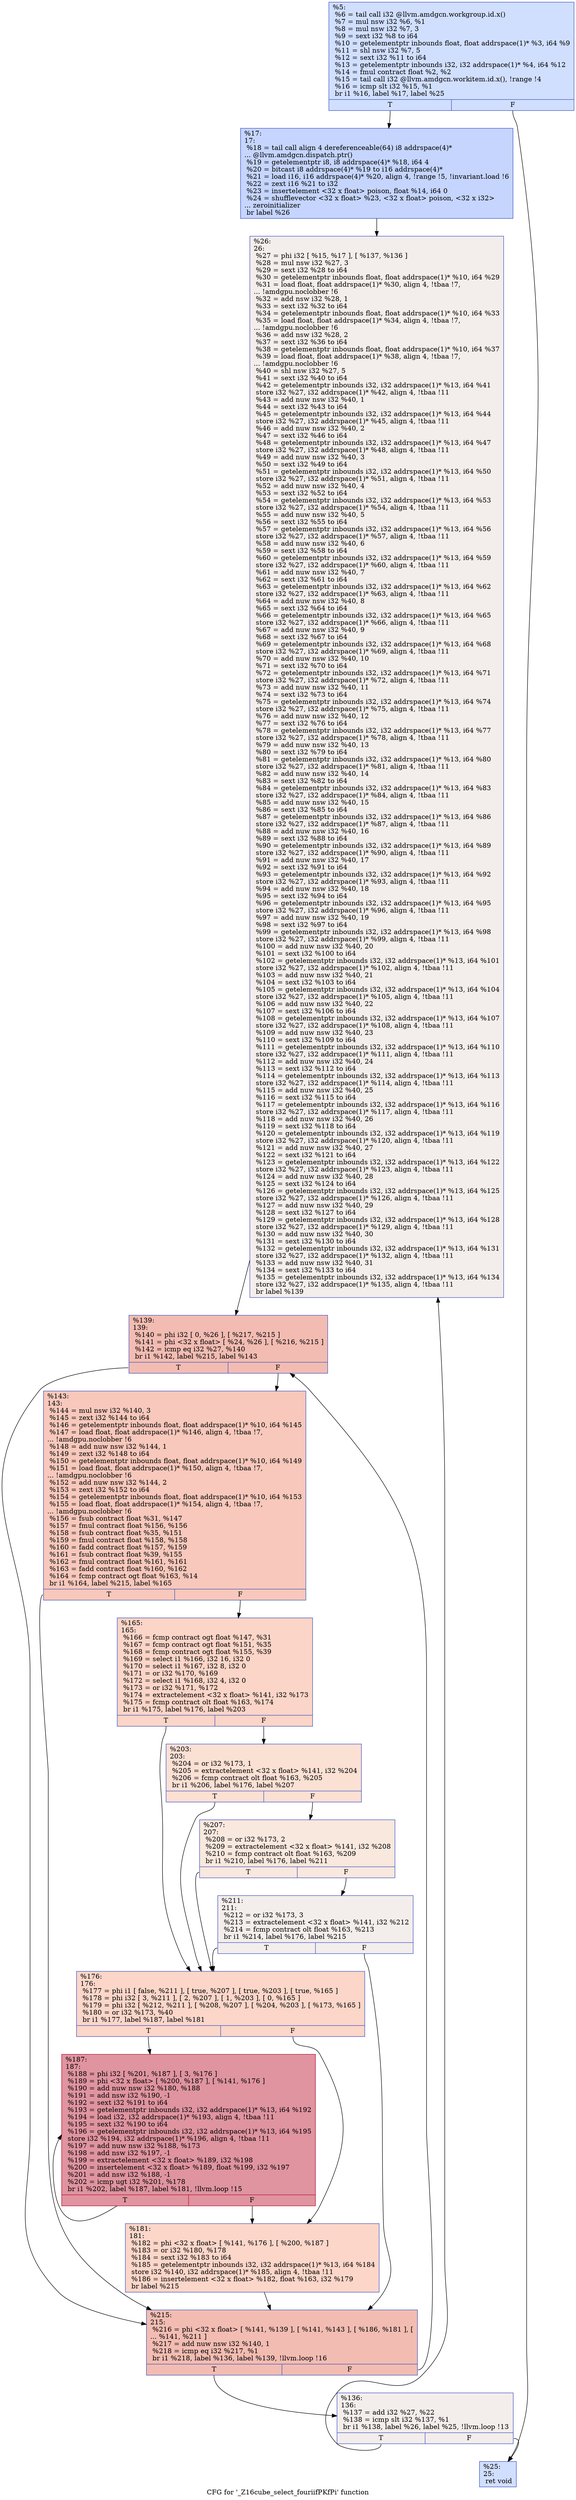 digraph "CFG for '_Z16cube_select_fouriifPKfPi' function" {
	label="CFG for '_Z16cube_select_fouriifPKfPi' function";

	Node0x5591e10 [shape=record,color="#3d50c3ff", style=filled, fillcolor="#96b7ff70",label="{%5:\l  %6 = tail call i32 @llvm.amdgcn.workgroup.id.x()\l  %7 = mul nsw i32 %6, %1\l  %8 = mul nsw i32 %7, 3\l  %9 = sext i32 %8 to i64\l  %10 = getelementptr inbounds float, float addrspace(1)* %3, i64 %9\l  %11 = shl nsw i32 %7, 5\l  %12 = sext i32 %11 to i64\l  %13 = getelementptr inbounds i32, i32 addrspace(1)* %4, i64 %12\l  %14 = fmul contract float %2, %2\l  %15 = tail call i32 @llvm.amdgcn.workitem.id.x(), !range !4\l  %16 = icmp slt i32 %15, %1\l  br i1 %16, label %17, label %25\l|{<s0>T|<s1>F}}"];
	Node0x5591e10:s0 -> Node0x5592720;
	Node0x5591e10:s1 -> Node0x5593a30;
	Node0x5592720 [shape=record,color="#3d50c3ff", style=filled, fillcolor="#7ea1fa70",label="{%17:\l17:                                               \l  %18 = tail call align 4 dereferenceable(64) i8 addrspace(4)*\l... @llvm.amdgcn.dispatch.ptr()\l  %19 = getelementptr i8, i8 addrspace(4)* %18, i64 4\l  %20 = bitcast i8 addrspace(4)* %19 to i16 addrspace(4)*\l  %21 = load i16, i16 addrspace(4)* %20, align 4, !range !5, !invariant.load !6\l  %22 = zext i16 %21 to i32\l  %23 = insertelement \<32 x float\> poison, float %14, i64 0\l  %24 = shufflevector \<32 x float\> %23, \<32 x float\> poison, \<32 x i32\>\l... zeroinitializer\l  br label %26\l}"];
	Node0x5592720 -> Node0x5595200;
	Node0x5593a30 [shape=record,color="#3d50c3ff", style=filled, fillcolor="#96b7ff70",label="{%25:\l25:                                               \l  ret void\l}"];
	Node0x5595200 [shape=record,color="#3d50c3ff", style=filled, fillcolor="#e5d8d170",label="{%26:\l26:                                               \l  %27 = phi i32 [ %15, %17 ], [ %137, %136 ]\l  %28 = mul nsw i32 %27, 3\l  %29 = sext i32 %28 to i64\l  %30 = getelementptr inbounds float, float addrspace(1)* %10, i64 %29\l  %31 = load float, float addrspace(1)* %30, align 4, !tbaa !7,\l... !amdgpu.noclobber !6\l  %32 = add nsw i32 %28, 1\l  %33 = sext i32 %32 to i64\l  %34 = getelementptr inbounds float, float addrspace(1)* %10, i64 %33\l  %35 = load float, float addrspace(1)* %34, align 4, !tbaa !7,\l... !amdgpu.noclobber !6\l  %36 = add nsw i32 %28, 2\l  %37 = sext i32 %36 to i64\l  %38 = getelementptr inbounds float, float addrspace(1)* %10, i64 %37\l  %39 = load float, float addrspace(1)* %38, align 4, !tbaa !7,\l... !amdgpu.noclobber !6\l  %40 = shl nsw i32 %27, 5\l  %41 = sext i32 %40 to i64\l  %42 = getelementptr inbounds i32, i32 addrspace(1)* %13, i64 %41\l  store i32 %27, i32 addrspace(1)* %42, align 4, !tbaa !11\l  %43 = add nuw nsw i32 %40, 1\l  %44 = sext i32 %43 to i64\l  %45 = getelementptr inbounds i32, i32 addrspace(1)* %13, i64 %44\l  store i32 %27, i32 addrspace(1)* %45, align 4, !tbaa !11\l  %46 = add nuw nsw i32 %40, 2\l  %47 = sext i32 %46 to i64\l  %48 = getelementptr inbounds i32, i32 addrspace(1)* %13, i64 %47\l  store i32 %27, i32 addrspace(1)* %48, align 4, !tbaa !11\l  %49 = add nuw nsw i32 %40, 3\l  %50 = sext i32 %49 to i64\l  %51 = getelementptr inbounds i32, i32 addrspace(1)* %13, i64 %50\l  store i32 %27, i32 addrspace(1)* %51, align 4, !tbaa !11\l  %52 = add nuw nsw i32 %40, 4\l  %53 = sext i32 %52 to i64\l  %54 = getelementptr inbounds i32, i32 addrspace(1)* %13, i64 %53\l  store i32 %27, i32 addrspace(1)* %54, align 4, !tbaa !11\l  %55 = add nuw nsw i32 %40, 5\l  %56 = sext i32 %55 to i64\l  %57 = getelementptr inbounds i32, i32 addrspace(1)* %13, i64 %56\l  store i32 %27, i32 addrspace(1)* %57, align 4, !tbaa !11\l  %58 = add nuw nsw i32 %40, 6\l  %59 = sext i32 %58 to i64\l  %60 = getelementptr inbounds i32, i32 addrspace(1)* %13, i64 %59\l  store i32 %27, i32 addrspace(1)* %60, align 4, !tbaa !11\l  %61 = add nuw nsw i32 %40, 7\l  %62 = sext i32 %61 to i64\l  %63 = getelementptr inbounds i32, i32 addrspace(1)* %13, i64 %62\l  store i32 %27, i32 addrspace(1)* %63, align 4, !tbaa !11\l  %64 = add nuw nsw i32 %40, 8\l  %65 = sext i32 %64 to i64\l  %66 = getelementptr inbounds i32, i32 addrspace(1)* %13, i64 %65\l  store i32 %27, i32 addrspace(1)* %66, align 4, !tbaa !11\l  %67 = add nuw nsw i32 %40, 9\l  %68 = sext i32 %67 to i64\l  %69 = getelementptr inbounds i32, i32 addrspace(1)* %13, i64 %68\l  store i32 %27, i32 addrspace(1)* %69, align 4, !tbaa !11\l  %70 = add nuw nsw i32 %40, 10\l  %71 = sext i32 %70 to i64\l  %72 = getelementptr inbounds i32, i32 addrspace(1)* %13, i64 %71\l  store i32 %27, i32 addrspace(1)* %72, align 4, !tbaa !11\l  %73 = add nuw nsw i32 %40, 11\l  %74 = sext i32 %73 to i64\l  %75 = getelementptr inbounds i32, i32 addrspace(1)* %13, i64 %74\l  store i32 %27, i32 addrspace(1)* %75, align 4, !tbaa !11\l  %76 = add nuw nsw i32 %40, 12\l  %77 = sext i32 %76 to i64\l  %78 = getelementptr inbounds i32, i32 addrspace(1)* %13, i64 %77\l  store i32 %27, i32 addrspace(1)* %78, align 4, !tbaa !11\l  %79 = add nuw nsw i32 %40, 13\l  %80 = sext i32 %79 to i64\l  %81 = getelementptr inbounds i32, i32 addrspace(1)* %13, i64 %80\l  store i32 %27, i32 addrspace(1)* %81, align 4, !tbaa !11\l  %82 = add nuw nsw i32 %40, 14\l  %83 = sext i32 %82 to i64\l  %84 = getelementptr inbounds i32, i32 addrspace(1)* %13, i64 %83\l  store i32 %27, i32 addrspace(1)* %84, align 4, !tbaa !11\l  %85 = add nuw nsw i32 %40, 15\l  %86 = sext i32 %85 to i64\l  %87 = getelementptr inbounds i32, i32 addrspace(1)* %13, i64 %86\l  store i32 %27, i32 addrspace(1)* %87, align 4, !tbaa !11\l  %88 = add nuw nsw i32 %40, 16\l  %89 = sext i32 %88 to i64\l  %90 = getelementptr inbounds i32, i32 addrspace(1)* %13, i64 %89\l  store i32 %27, i32 addrspace(1)* %90, align 4, !tbaa !11\l  %91 = add nuw nsw i32 %40, 17\l  %92 = sext i32 %91 to i64\l  %93 = getelementptr inbounds i32, i32 addrspace(1)* %13, i64 %92\l  store i32 %27, i32 addrspace(1)* %93, align 4, !tbaa !11\l  %94 = add nuw nsw i32 %40, 18\l  %95 = sext i32 %94 to i64\l  %96 = getelementptr inbounds i32, i32 addrspace(1)* %13, i64 %95\l  store i32 %27, i32 addrspace(1)* %96, align 4, !tbaa !11\l  %97 = add nuw nsw i32 %40, 19\l  %98 = sext i32 %97 to i64\l  %99 = getelementptr inbounds i32, i32 addrspace(1)* %13, i64 %98\l  store i32 %27, i32 addrspace(1)* %99, align 4, !tbaa !11\l  %100 = add nuw nsw i32 %40, 20\l  %101 = sext i32 %100 to i64\l  %102 = getelementptr inbounds i32, i32 addrspace(1)* %13, i64 %101\l  store i32 %27, i32 addrspace(1)* %102, align 4, !tbaa !11\l  %103 = add nuw nsw i32 %40, 21\l  %104 = sext i32 %103 to i64\l  %105 = getelementptr inbounds i32, i32 addrspace(1)* %13, i64 %104\l  store i32 %27, i32 addrspace(1)* %105, align 4, !tbaa !11\l  %106 = add nuw nsw i32 %40, 22\l  %107 = sext i32 %106 to i64\l  %108 = getelementptr inbounds i32, i32 addrspace(1)* %13, i64 %107\l  store i32 %27, i32 addrspace(1)* %108, align 4, !tbaa !11\l  %109 = add nuw nsw i32 %40, 23\l  %110 = sext i32 %109 to i64\l  %111 = getelementptr inbounds i32, i32 addrspace(1)* %13, i64 %110\l  store i32 %27, i32 addrspace(1)* %111, align 4, !tbaa !11\l  %112 = add nuw nsw i32 %40, 24\l  %113 = sext i32 %112 to i64\l  %114 = getelementptr inbounds i32, i32 addrspace(1)* %13, i64 %113\l  store i32 %27, i32 addrspace(1)* %114, align 4, !tbaa !11\l  %115 = add nuw nsw i32 %40, 25\l  %116 = sext i32 %115 to i64\l  %117 = getelementptr inbounds i32, i32 addrspace(1)* %13, i64 %116\l  store i32 %27, i32 addrspace(1)* %117, align 4, !tbaa !11\l  %118 = add nuw nsw i32 %40, 26\l  %119 = sext i32 %118 to i64\l  %120 = getelementptr inbounds i32, i32 addrspace(1)* %13, i64 %119\l  store i32 %27, i32 addrspace(1)* %120, align 4, !tbaa !11\l  %121 = add nuw nsw i32 %40, 27\l  %122 = sext i32 %121 to i64\l  %123 = getelementptr inbounds i32, i32 addrspace(1)* %13, i64 %122\l  store i32 %27, i32 addrspace(1)* %123, align 4, !tbaa !11\l  %124 = add nuw nsw i32 %40, 28\l  %125 = sext i32 %124 to i64\l  %126 = getelementptr inbounds i32, i32 addrspace(1)* %13, i64 %125\l  store i32 %27, i32 addrspace(1)* %126, align 4, !tbaa !11\l  %127 = add nuw nsw i32 %40, 29\l  %128 = sext i32 %127 to i64\l  %129 = getelementptr inbounds i32, i32 addrspace(1)* %13, i64 %128\l  store i32 %27, i32 addrspace(1)* %129, align 4, !tbaa !11\l  %130 = add nuw nsw i32 %40, 30\l  %131 = sext i32 %130 to i64\l  %132 = getelementptr inbounds i32, i32 addrspace(1)* %13, i64 %131\l  store i32 %27, i32 addrspace(1)* %132, align 4, !tbaa !11\l  %133 = add nuw nsw i32 %40, 31\l  %134 = sext i32 %133 to i64\l  %135 = getelementptr inbounds i32, i32 addrspace(1)* %13, i64 %134\l  store i32 %27, i32 addrspace(1)* %135, align 4, !tbaa !11\l  br label %139\l}"];
	Node0x5595200 -> Node0x5598910;
	Node0x5595440 [shape=record,color="#3d50c3ff", style=filled, fillcolor="#e5d8d170",label="{%136:\l136:                                              \l  %137 = add i32 %27, %22\l  %138 = icmp slt i32 %137, %1\l  br i1 %138, label %26, label %25, !llvm.loop !13\l|{<s0>T|<s1>F}}"];
	Node0x5595440:s0 -> Node0x5595200;
	Node0x5595440:s1 -> Node0x5593a30;
	Node0x5598910 [shape=record,color="#3d50c3ff", style=filled, fillcolor="#e1675170",label="{%139:\l139:                                              \l  %140 = phi i32 [ 0, %26 ], [ %217, %215 ]\l  %141 = phi \<32 x float\> [ %24, %26 ], [ %216, %215 ]\l  %142 = icmp eq i32 %27, %140\l  br i1 %142, label %215, label %143\l|{<s0>T|<s1>F}}"];
	Node0x5598910:s0 -> Node0x559c720;
	Node0x5598910:s1 -> Node0x559ca10;
	Node0x559ca10 [shape=record,color="#3d50c3ff", style=filled, fillcolor="#ed836670",label="{%143:\l143:                                              \l  %144 = mul nsw i32 %140, 3\l  %145 = zext i32 %144 to i64\l  %146 = getelementptr inbounds float, float addrspace(1)* %10, i64 %145\l  %147 = load float, float addrspace(1)* %146, align 4, !tbaa !7,\l... !amdgpu.noclobber !6\l  %148 = add nuw nsw i32 %144, 1\l  %149 = zext i32 %148 to i64\l  %150 = getelementptr inbounds float, float addrspace(1)* %10, i64 %149\l  %151 = load float, float addrspace(1)* %150, align 4, !tbaa !7,\l... !amdgpu.noclobber !6\l  %152 = add nuw nsw i32 %144, 2\l  %153 = zext i32 %152 to i64\l  %154 = getelementptr inbounds float, float addrspace(1)* %10, i64 %153\l  %155 = load float, float addrspace(1)* %154, align 4, !tbaa !7,\l... !amdgpu.noclobber !6\l  %156 = fsub contract float %31, %147\l  %157 = fmul contract float %156, %156\l  %158 = fsub contract float %35, %151\l  %159 = fmul contract float %158, %158\l  %160 = fadd contract float %157, %159\l  %161 = fsub contract float %39, %155\l  %162 = fmul contract float %161, %161\l  %163 = fadd contract float %160, %162\l  %164 = fcmp contract ogt float %163, %14\l  br i1 %164, label %215, label %165\l|{<s0>T|<s1>F}}"];
	Node0x559ca10:s0 -> Node0x559c720;
	Node0x559ca10:s1 -> Node0x559d740;
	Node0x559d740 [shape=record,color="#3d50c3ff", style=filled, fillcolor="#f5a08170",label="{%165:\l165:                                              \l  %166 = fcmp contract ogt float %147, %31\l  %167 = fcmp contract ogt float %151, %35\l  %168 = fcmp contract ogt float %155, %39\l  %169 = select i1 %166, i32 16, i32 0\l  %170 = select i1 %167, i32 8, i32 0\l  %171 = or i32 %170, %169\l  %172 = select i1 %168, i32 4, i32 0\l  %173 = or i32 %171, %172\l  %174 = extractelement \<32 x float\> %141, i32 %173\l  %175 = fcmp contract olt float %163, %174\l  br i1 %175, label %176, label %203\l|{<s0>T|<s1>F}}"];
	Node0x559d740:s0 -> Node0x559de80;
	Node0x559d740:s1 -> Node0x559ded0;
	Node0x559de80 [shape=record,color="#3d50c3ff", style=filled, fillcolor="#f6a38570",label="{%176:\l176:                                              \l  %177 = phi i1 [ false, %211 ], [ true, %207 ], [ true, %203 ], [ true, %165 ]\l  %178 = phi i32 [ 3, %211 ], [ 2, %207 ], [ 1, %203 ], [ 0, %165 ]\l  %179 = phi i32 [ %212, %211 ], [ %208, %207 ], [ %204, %203 ], [ %173, %165 ]\l  %180 = or i32 %173, %40\l  br i1 %177, label %187, label %181\l|{<s0>T|<s1>F}}"];
	Node0x559de80:s0 -> Node0x559e600;
	Node0x559de80:s1 -> Node0x559e690;
	Node0x559e690 [shape=record,color="#3d50c3ff", style=filled, fillcolor="#f6a38570",label="{%181:\l181:                                              \l  %182 = phi \<32 x float\> [ %141, %176 ], [ %200, %187 ]\l  %183 = or i32 %180, %178\l  %184 = sext i32 %183 to i64\l  %185 = getelementptr inbounds i32, i32 addrspace(1)* %13, i64 %184\l  store i32 %140, i32 addrspace(1)* %185, align 4, !tbaa !11\l  %186 = insertelement \<32 x float\> %182, float %163, i32 %179\l  br label %215\l}"];
	Node0x559e690 -> Node0x559c720;
	Node0x559e600 [shape=record,color="#b70d28ff", style=filled, fillcolor="#b70d2870",label="{%187:\l187:                                              \l  %188 = phi i32 [ %201, %187 ], [ 3, %176 ]\l  %189 = phi \<32 x float\> [ %200, %187 ], [ %141, %176 ]\l  %190 = add nuw nsw i32 %180, %188\l  %191 = add nsw i32 %190, -1\l  %192 = sext i32 %191 to i64\l  %193 = getelementptr inbounds i32, i32 addrspace(1)* %13, i64 %192\l  %194 = load i32, i32 addrspace(1)* %193, align 4, !tbaa !11\l  %195 = sext i32 %190 to i64\l  %196 = getelementptr inbounds i32, i32 addrspace(1)* %13, i64 %195\l  store i32 %194, i32 addrspace(1)* %196, align 4, !tbaa !11\l  %197 = add nuw nsw i32 %188, %173\l  %198 = add nsw i32 %197, -1\l  %199 = extractelement \<32 x float\> %189, i32 %198\l  %200 = insertelement \<32 x float\> %189, float %199, i32 %197\l  %201 = add nsw i32 %188, -1\l  %202 = icmp ugt i32 %201, %178\l  br i1 %202, label %187, label %181, !llvm.loop !15\l|{<s0>T|<s1>F}}"];
	Node0x559e600:s0 -> Node0x559e600;
	Node0x559e600:s1 -> Node0x559e690;
	Node0x559ded0 [shape=record,color="#3d50c3ff", style=filled, fillcolor="#f7b99e70",label="{%203:\l203:                                              \l  %204 = or i32 %173, 1\l  %205 = extractelement \<32 x float\> %141, i32 %204\l  %206 = fcmp contract olt float %163, %205\l  br i1 %206, label %176, label %207\l|{<s0>T|<s1>F}}"];
	Node0x559ded0:s0 -> Node0x559de80;
	Node0x559ded0:s1 -> Node0x559e090;
	Node0x559e090 [shape=record,color="#3d50c3ff", style=filled, fillcolor="#f2cab570",label="{%207:\l207:                                              \l  %208 = or i32 %173, 2\l  %209 = extractelement \<32 x float\> %141, i32 %208\l  %210 = fcmp contract olt float %163, %209\l  br i1 %210, label %176, label %211\l|{<s0>T|<s1>F}}"];
	Node0x559e090:s0 -> Node0x559de80;
	Node0x559e090:s1 -> Node0x559e010;
	Node0x559e010 [shape=record,color="#3d50c3ff", style=filled, fillcolor="#e5d8d170",label="{%211:\l211:                                              \l  %212 = or i32 %173, 3\l  %213 = extractelement \<32 x float\> %141, i32 %212\l  %214 = fcmp contract olt float %163, %213\l  br i1 %214, label %176, label %215\l|{<s0>T|<s1>F}}"];
	Node0x559e010:s0 -> Node0x559de80;
	Node0x559e010:s1 -> Node0x559c720;
	Node0x559c720 [shape=record,color="#3d50c3ff", style=filled, fillcolor="#e1675170",label="{%215:\l215:                                              \l  %216 = phi \<32 x float\> [ %141, %139 ], [ %141, %143 ], [ %186, %181 ], [\l... %141, %211 ]\l  %217 = add nuw nsw i32 %140, 1\l  %218 = icmp eq i32 %217, %1\l  br i1 %218, label %136, label %139, !llvm.loop !16\l|{<s0>T|<s1>F}}"];
	Node0x559c720:s0 -> Node0x5595440;
	Node0x559c720:s1 -> Node0x5598910;
}
